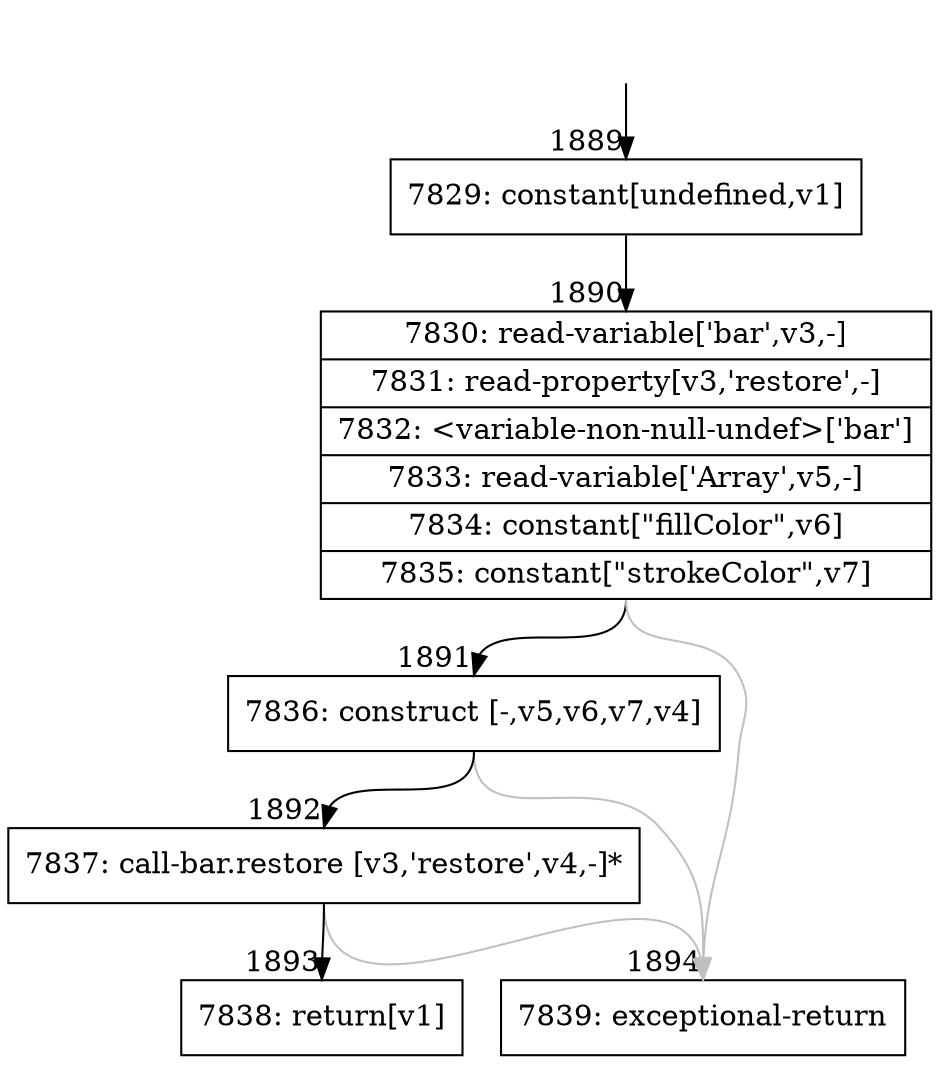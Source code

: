 digraph {
rankdir="TD"
BB_entry172[shape=none,label=""];
BB_entry172 -> BB1889 [tailport=s, headport=n, headlabel="    1889"]
BB1889 [shape=record label="{7829: constant[undefined,v1]}" ] 
BB1889 -> BB1890 [tailport=s, headport=n, headlabel="      1890"]
BB1890 [shape=record label="{7830: read-variable['bar',v3,-]|7831: read-property[v3,'restore',-]|7832: \<variable-non-null-undef\>['bar']|7833: read-variable['Array',v5,-]|7834: constant[\"fillColor\",v6]|7835: constant[\"strokeColor\",v7]}" ] 
BB1890 -> BB1891 [tailport=s, headport=n, headlabel="      1891"]
BB1890 -> BB1894 [tailport=s, headport=n, color=gray, headlabel="      1894"]
BB1891 [shape=record label="{7836: construct [-,v5,v6,v7,v4]}" ] 
BB1891 -> BB1892 [tailport=s, headport=n, headlabel="      1892"]
BB1891 -> BB1894 [tailport=s, headport=n, color=gray]
BB1892 [shape=record label="{7837: call-bar.restore [v3,'restore',v4,-]*}" ] 
BB1892 -> BB1893 [tailport=s, headport=n, headlabel="      1893"]
BB1892 -> BB1894 [tailport=s, headport=n, color=gray]
BB1893 [shape=record label="{7838: return[v1]}" ] 
BB1894 [shape=record label="{7839: exceptional-return}" ] 
//#$~ 2105
}
